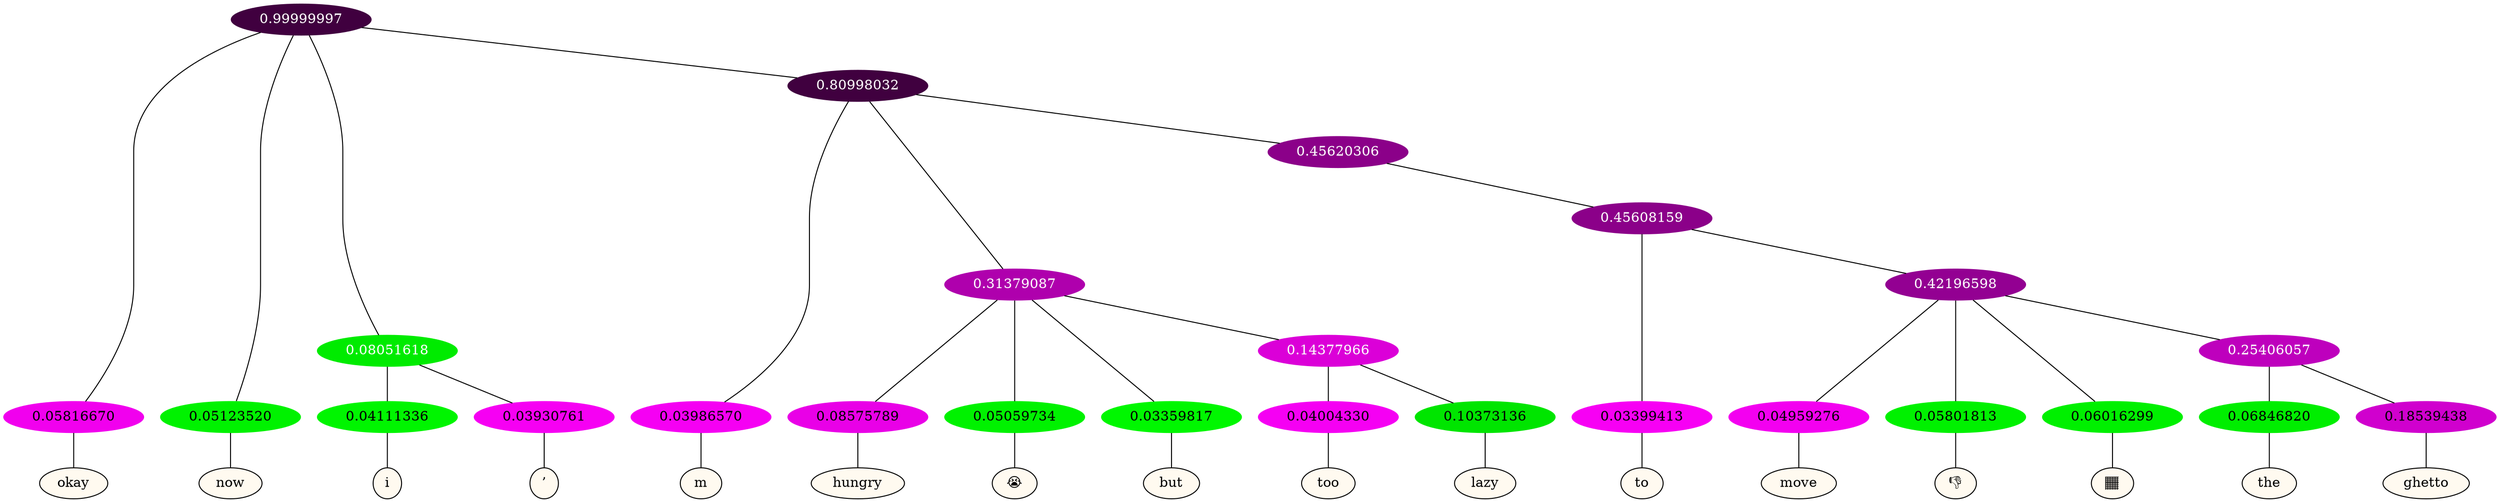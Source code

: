 graph {
	node [format=png height=0.15 nodesep=0.001 ordering=out overlap=prism overlap_scaling=0.01 ranksep=0.001 ratio=0.2 style=filled width=0.15]
	{
		rank=same
		a_w_1 [label=okay color=black fillcolor=floralwhite style="filled,solid"]
		a_w_2 [label=now color=black fillcolor=floralwhite style="filled,solid"]
		a_w_5 [label=i color=black fillcolor=floralwhite style="filled,solid"]
		a_w_6 [label="’" color=black fillcolor=floralwhite style="filled,solid"]
		a_w_7 [label=m color=black fillcolor=floralwhite style="filled,solid"]
		a_w_10 [label=hungry color=black fillcolor=floralwhite style="filled,solid"]
		a_w_11 [label="😭" color=black fillcolor=floralwhite style="filled,solid"]
		a_w_12 [label=but color=black fillcolor=floralwhite style="filled,solid"]
		a_w_15 [label=too color=black fillcolor=floralwhite style="filled,solid"]
		a_w_16 [label=lazy color=black fillcolor=floralwhite style="filled,solid"]
		a_w_17 [label=to color=black fillcolor=floralwhite style="filled,solid"]
		a_w_19 [label=move color=black fillcolor=floralwhite style="filled,solid"]
		a_w_20 [label="👎" color=black fillcolor=floralwhite style="filled,solid"]
		a_w_21 [label="🏾" color=black fillcolor=floralwhite style="filled,solid"]
		a_w_23 [label=the color=black fillcolor=floralwhite style="filled,solid"]
		a_w_24 [label=ghetto color=black fillcolor=floralwhite style="filled,solid"]
	}
	a_n_1 -- a_w_1
	a_n_2 -- a_w_2
	a_n_5 -- a_w_5
	a_n_6 -- a_w_6
	a_n_7 -- a_w_7
	a_n_10 -- a_w_10
	a_n_11 -- a_w_11
	a_n_12 -- a_w_12
	a_n_15 -- a_w_15
	a_n_16 -- a_w_16
	a_n_17 -- a_w_17
	a_n_19 -- a_w_19
	a_n_20 -- a_w_20
	a_n_21 -- a_w_21
	a_n_23 -- a_w_23
	a_n_24 -- a_w_24
	{
		rank=same
		a_n_1 [label=0.05816670 color="0.835 1.000 0.942" fontcolor=black]
		a_n_2 [label=0.05123520 color="0.334 1.000 0.949" fontcolor=black]
		a_n_5 [label=0.04111336 color="0.334 1.000 0.959" fontcolor=black]
		a_n_6 [label=0.03930761 color="0.835 1.000 0.961" fontcolor=black]
		a_n_7 [label=0.03986570 color="0.835 1.000 0.960" fontcolor=black]
		a_n_10 [label=0.08575789 color="0.835 1.000 0.914" fontcolor=black]
		a_n_11 [label=0.05059734 color="0.334 1.000 0.949" fontcolor=black]
		a_n_12 [label=0.03359817 color="0.334 1.000 0.966" fontcolor=black]
		a_n_15 [label=0.04004330 color="0.835 1.000 0.960" fontcolor=black]
		a_n_16 [label=0.10373136 color="0.334 1.000 0.896" fontcolor=black]
		a_n_17 [label=0.03399413 color="0.835 1.000 0.966" fontcolor=black]
		a_n_19 [label=0.04959276 color="0.835 1.000 0.950" fontcolor=black]
		a_n_20 [label=0.05801813 color="0.334 1.000 0.942" fontcolor=black]
		a_n_21 [label=0.06016299 color="0.334 1.000 0.940" fontcolor=black]
		a_n_23 [label=0.06846820 color="0.334 1.000 0.932" fontcolor=black]
		a_n_24 [label=0.18539438 color="0.835 1.000 0.815" fontcolor=black]
	}
	a_n_0 [label=0.99999997 color="0.835 1.000 0.250" fontcolor=grey99]
	a_n_0 -- a_n_1
	a_n_0 -- a_n_2
	a_n_3 [label=0.08051618 color="0.334 1.000 0.919" fontcolor=grey99]
	a_n_0 -- a_n_3
	a_n_4 [label=0.80998032 color="0.835 1.000 0.250" fontcolor=grey99]
	a_n_0 -- a_n_4
	a_n_3 -- a_n_5
	a_n_3 -- a_n_6
	a_n_4 -- a_n_7
	a_n_8 [label=0.31379087 color="0.835 1.000 0.686" fontcolor=grey99]
	a_n_4 -- a_n_8
	a_n_9 [label=0.45620306 color="0.835 1.000 0.544" fontcolor=grey99]
	a_n_4 -- a_n_9
	a_n_8 -- a_n_10
	a_n_8 -- a_n_11
	a_n_8 -- a_n_12
	a_n_13 [label=0.14377966 color="0.835 1.000 0.856" fontcolor=grey99]
	a_n_8 -- a_n_13
	a_n_14 [label=0.45608159 color="0.835 1.000 0.544" fontcolor=grey99]
	a_n_9 -- a_n_14
	a_n_13 -- a_n_15
	a_n_13 -- a_n_16
	a_n_14 -- a_n_17
	a_n_18 [label=0.42196598 color="0.835 1.000 0.578" fontcolor=grey99]
	a_n_14 -- a_n_18
	a_n_18 -- a_n_19
	a_n_18 -- a_n_20
	a_n_18 -- a_n_21
	a_n_22 [label=0.25406057 color="0.835 1.000 0.746" fontcolor=grey99]
	a_n_18 -- a_n_22
	a_n_22 -- a_n_23
	a_n_22 -- a_n_24
}
